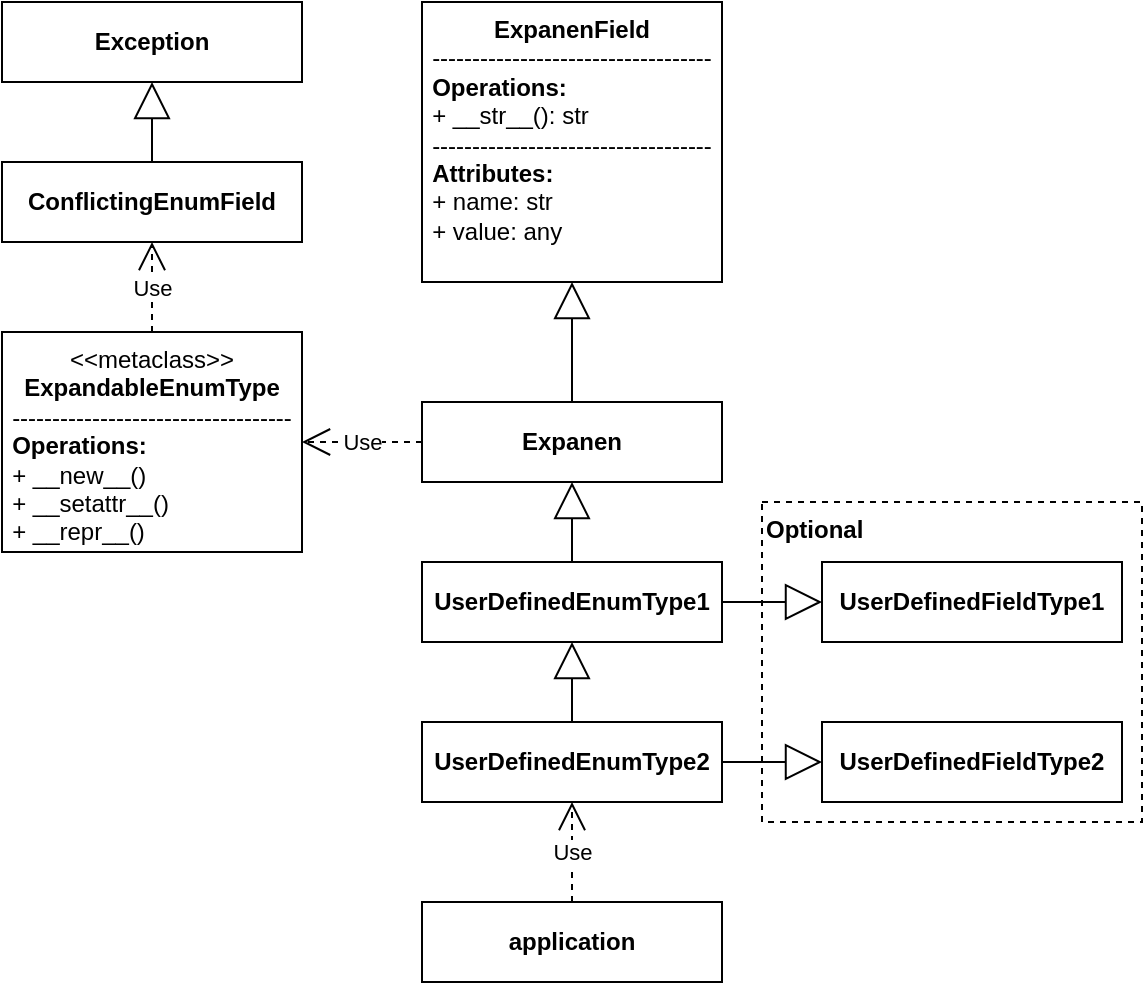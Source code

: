 <mxfile version="25.0.2">
  <diagram name="Page-1" id="QsD2uDJoAuZ09hIpEIok">
    <mxGraphModel dx="1109" dy="-430" grid="1" gridSize="10" guides="1" tooltips="1" connect="1" arrows="1" fold="1" page="1" pageScale="1" pageWidth="850" pageHeight="1100" math="0" shadow="0">
      <root>
        <mxCell id="0" />
        <mxCell id="1" parent="0" />
        <mxCell id="G5B0Zsf1mxl7U3FmbSPc-42" value="&lt;div&gt;&amp;lt;&amp;lt;metaclass&amp;gt;&amp;gt;&lt;/div&gt;&lt;b&gt;ExpandableEnumType&lt;/b&gt;&lt;div&gt;-----------------------------------&lt;/div&gt;&lt;div style=&quot;text-align: left;&quot;&gt;&lt;b style=&quot;background-color: initial;&quot;&gt;Operations:&lt;/b&gt;&lt;br&gt;&lt;/div&gt;&lt;div style=&quot;text-align: left;&quot;&gt;+ __new__()&lt;/div&gt;&lt;div style=&quot;text-align: left;&quot;&gt;+ __setattr__()&lt;/div&gt;&lt;div style=&quot;text-align: left;&quot;&gt;+ __repr__()&lt;/div&gt;" style="html=1;whiteSpace=wrap;verticalAlign=top;" parent="1" vertex="1">
          <mxGeometry x="120" y="1515" width="150" height="110" as="geometry" />
        </mxCell>
        <mxCell id="G5B0Zsf1mxl7U3FmbSPc-48" value="&lt;b&gt;Expanen&lt;/b&gt;" style="rounded=0;whiteSpace=wrap;html=1;fontStyle=1" parent="1" vertex="1">
          <mxGeometry x="330" y="1550" width="150" height="40" as="geometry" />
        </mxCell>
        <mxCell id="G5B0Zsf1mxl7U3FmbSPc-50" value="UserDefinedEnumType1" style="rounded=0;whiteSpace=wrap;html=1;fontStyle=1" parent="1" vertex="1">
          <mxGeometry x="330" y="1630" width="150" height="40" as="geometry" />
        </mxCell>
        <mxCell id="G5B0Zsf1mxl7U3FmbSPc-54" value="" style="endArrow=block;endSize=16;endFill=0;html=1;rounded=0;exitX=0.5;exitY=0;exitDx=0;exitDy=0;entryX=0.5;entryY=1;entryDx=0;entryDy=0;" parent="1" source="G5B0Zsf1mxl7U3FmbSPc-50" target="G5B0Zsf1mxl7U3FmbSPc-48" edge="1">
          <mxGeometry x="-0.333" width="160" relative="1" as="geometry">
            <mxPoint x="360" y="1375" as="sourcePoint" />
            <mxPoint x="520" y="1375" as="targetPoint" />
            <mxPoint as="offset" />
          </mxGeometry>
        </mxCell>
        <mxCell id="G5B0Zsf1mxl7U3FmbSPc-55" value="UserDefinedEnumType2" style="rounded=0;whiteSpace=wrap;html=1;fontStyle=1" parent="1" vertex="1">
          <mxGeometry x="330" y="1710" width="150" height="40" as="geometry" />
        </mxCell>
        <mxCell id="G5B0Zsf1mxl7U3FmbSPc-57" value="" style="endArrow=block;endSize=16;endFill=0;html=1;rounded=0;exitX=0.5;exitY=0;exitDx=0;exitDy=0;entryX=0.5;entryY=1;entryDx=0;entryDy=0;" parent="1" source="G5B0Zsf1mxl7U3FmbSPc-55" target="G5B0Zsf1mxl7U3FmbSPc-50" edge="1">
          <mxGeometry x="-0.333" width="160" relative="1" as="geometry">
            <mxPoint x="360" y="1475" as="sourcePoint" />
            <mxPoint x="405" y="1525" as="targetPoint" />
            <mxPoint as="offset" />
          </mxGeometry>
        </mxCell>
        <mxCell id="G5B0Zsf1mxl7U3FmbSPc-59" value="&lt;div&gt;&lt;b style=&quot;background-color: initial;&quot;&gt;ExpanenField&lt;/b&gt;&lt;br&gt;&lt;/div&gt;&lt;div&gt;&lt;div&gt;-----------------------------------&lt;/div&gt;&lt;div style=&quot;text-align: left;&quot;&gt;&lt;b&gt;Operations:&lt;/b&gt;&lt;/div&gt;&lt;div style=&quot;text-align: left;&quot;&gt;+ __str__(): str&lt;/div&gt;&lt;div&gt;-----------------------------------&lt;/div&gt;&lt;div style=&quot;text-align: left;&quot;&gt;&lt;b style=&quot;background-color: initial;&quot;&gt;Attributes:&lt;/b&gt;&lt;br&gt;&lt;/div&gt;&lt;div style=&quot;text-align: left;&quot;&gt;+ name: str&lt;/div&gt;&lt;div style=&quot;text-align: left;&quot;&gt;+ value: any&lt;/div&gt;&lt;/div&gt;" style="html=1;whiteSpace=wrap;verticalAlign=top;" parent="1" vertex="1">
          <mxGeometry x="330" y="1350" width="150" height="140" as="geometry" />
        </mxCell>
        <mxCell id="bcYw5_hHK_UjAu5idPiE-1" value="Use" style="endArrow=open;endSize=12;dashed=1;html=1;rounded=0;exitX=0;exitY=0.5;exitDx=0;exitDy=0;entryX=1;entryY=0.5;entryDx=0;entryDy=0;" edge="1" parent="1" source="G5B0Zsf1mxl7U3FmbSPc-48" target="G5B0Zsf1mxl7U3FmbSPc-42">
          <mxGeometry width="160" relative="1" as="geometry">
            <mxPoint x="430" y="1340" as="sourcePoint" />
            <mxPoint x="240" y="1520" as="targetPoint" />
          </mxGeometry>
        </mxCell>
        <mxCell id="bcYw5_hHK_UjAu5idPiE-2" value="" style="endArrow=block;endSize=16;endFill=0;html=1;rounded=0;exitX=0.5;exitY=0;exitDx=0;exitDy=0;entryX=0.5;entryY=1;entryDx=0;entryDy=0;" edge="1" parent="1" source="G5B0Zsf1mxl7U3FmbSPc-48" target="G5B0Zsf1mxl7U3FmbSPc-59">
          <mxGeometry x="-0.333" width="160" relative="1" as="geometry">
            <mxPoint x="415" y="1620" as="sourcePoint" />
            <mxPoint x="415" y="1550" as="targetPoint" />
            <mxPoint as="offset" />
          </mxGeometry>
        </mxCell>
        <mxCell id="bcYw5_hHK_UjAu5idPiE-3" value="UserDefinedFieldType1" style="rounded=0;whiteSpace=wrap;html=1;fontStyle=1" vertex="1" parent="1">
          <mxGeometry x="530" y="1630" width="150" height="40" as="geometry" />
        </mxCell>
        <mxCell id="bcYw5_hHK_UjAu5idPiE-4" value="" style="endArrow=block;endSize=16;endFill=0;html=1;rounded=0;exitX=1;exitY=0.5;exitDx=0;exitDy=0;entryX=0;entryY=0.5;entryDx=0;entryDy=0;" edge="1" parent="1" source="G5B0Zsf1mxl7U3FmbSPc-50" target="bcYw5_hHK_UjAu5idPiE-3">
          <mxGeometry x="-0.25" width="160" relative="1" as="geometry">
            <mxPoint x="400" y="1460" as="sourcePoint" />
            <mxPoint x="560" y="1460" as="targetPoint" />
            <mxPoint as="offset" />
          </mxGeometry>
        </mxCell>
        <mxCell id="bcYw5_hHK_UjAu5idPiE-5" value="UserDefinedFieldType2" style="rounded=0;whiteSpace=wrap;html=1;fontStyle=1" vertex="1" parent="1">
          <mxGeometry x="530" y="1710" width="150" height="40" as="geometry" />
        </mxCell>
        <mxCell id="bcYw5_hHK_UjAu5idPiE-6" value="" style="endArrow=block;endSize=16;endFill=0;html=1;rounded=0;exitX=1;exitY=0.5;exitDx=0;exitDy=0;entryX=0;entryY=0.5;entryDx=0;entryDy=0;" edge="1" parent="1" target="bcYw5_hHK_UjAu5idPiE-5">
          <mxGeometry x="-0.25" width="160" relative="1" as="geometry">
            <mxPoint x="480" y="1730" as="sourcePoint" />
            <mxPoint x="560" y="1560" as="targetPoint" />
            <mxPoint as="offset" />
          </mxGeometry>
        </mxCell>
        <mxCell id="bcYw5_hHK_UjAu5idPiE-7" value="Optional" style="rounded=0;whiteSpace=wrap;html=1;fillColor=none;dashed=1;align=left;verticalAlign=top;fontStyle=1" vertex="1" parent="1">
          <mxGeometry x="500" y="1600" width="190" height="160" as="geometry" />
        </mxCell>
        <mxCell id="bcYw5_hHK_UjAu5idPiE-8" value="application" style="rounded=0;whiteSpace=wrap;html=1;fontStyle=1" vertex="1" parent="1">
          <mxGeometry x="330" y="1800" width="150" height="40" as="geometry" />
        </mxCell>
        <mxCell id="bcYw5_hHK_UjAu5idPiE-9" value="Use" style="endArrow=open;endSize=12;dashed=1;html=1;rounded=0;exitX=0.5;exitY=0;exitDx=0;exitDy=0;entryX=0.5;entryY=1;entryDx=0;entryDy=0;" edge="1" parent="1" source="bcYw5_hHK_UjAu5idPiE-8" target="G5B0Zsf1mxl7U3FmbSPc-55">
          <mxGeometry width="160" relative="1" as="geometry">
            <mxPoint x="340" y="1530" as="sourcePoint" />
            <mxPoint x="260" y="1530" as="targetPoint" />
          </mxGeometry>
        </mxCell>
        <mxCell id="bcYw5_hHK_UjAu5idPiE-10" value="ConflictingEnumField" style="rounded=0;whiteSpace=wrap;html=1;fontStyle=1" vertex="1" parent="1">
          <mxGeometry x="120" y="1430" width="150" height="40" as="geometry" />
        </mxCell>
        <mxCell id="bcYw5_hHK_UjAu5idPiE-11" value="Use" style="endArrow=open;endSize=12;dashed=1;html=1;rounded=0;exitX=0.5;exitY=0;exitDx=0;exitDy=0;entryX=0.5;entryY=1;entryDx=0;entryDy=0;" edge="1" parent="1" source="G5B0Zsf1mxl7U3FmbSPc-42" target="bcYw5_hHK_UjAu5idPiE-10">
          <mxGeometry width="160" relative="1" as="geometry">
            <mxPoint x="340" y="1580" as="sourcePoint" />
            <mxPoint x="280" y="1580" as="targetPoint" />
          </mxGeometry>
        </mxCell>
        <mxCell id="bcYw5_hHK_UjAu5idPiE-12" value="Exception" style="rounded=0;whiteSpace=wrap;html=1;fontStyle=1" vertex="1" parent="1">
          <mxGeometry x="120" y="1350" width="150" height="40" as="geometry" />
        </mxCell>
        <mxCell id="bcYw5_hHK_UjAu5idPiE-13" value="" style="endArrow=block;endSize=16;endFill=0;html=1;rounded=0;exitX=0.5;exitY=0;exitDx=0;exitDy=0;entryX=0.5;entryY=1;entryDx=0;entryDy=0;" edge="1" parent="1" source="bcYw5_hHK_UjAu5idPiE-10" target="bcYw5_hHK_UjAu5idPiE-12">
          <mxGeometry x="-0.333" width="160" relative="1" as="geometry">
            <mxPoint x="415" y="1560" as="sourcePoint" />
            <mxPoint x="415" y="1500" as="targetPoint" />
            <mxPoint as="offset" />
          </mxGeometry>
        </mxCell>
      </root>
    </mxGraphModel>
  </diagram>
</mxfile>
